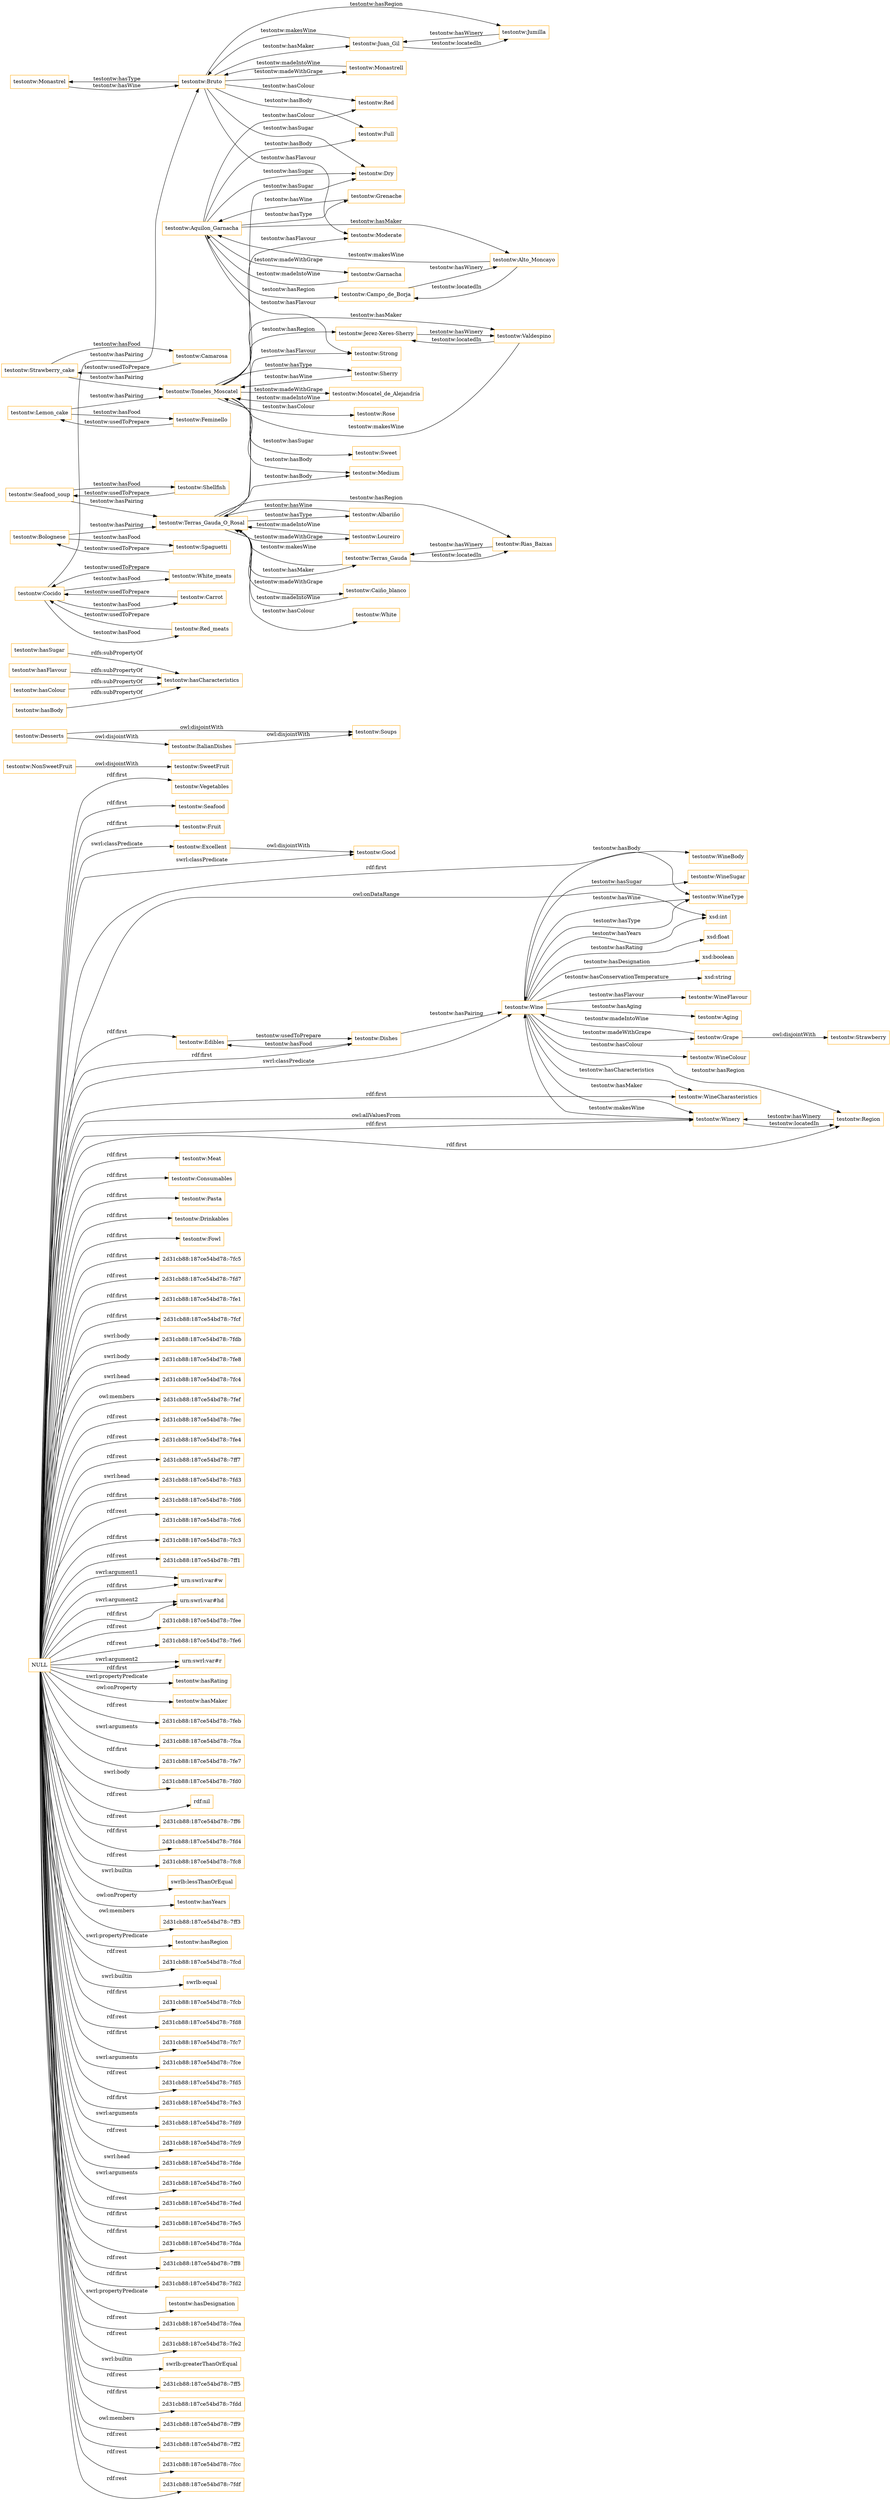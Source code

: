 digraph ar2dtool_diagram { 
rankdir=LR;
size="1501"
node [shape = rectangle, color="orange"]; "testontw:Vegetables" "testontw:NonSweetFruit" "testontw:WineFlavour" "testontw:Aging" "testontw:Desserts" "testontw:WineColour" "testontw:Soups" "testontw:Seafood" "testontw:Fruit" "testontw:Excellent" "testontw:Edibles" "testontw:SweetFruit" "testontw:Meat" "testontw:Good" "testontw:Wine" "testontw:Consumables" "testontw:Winery" "testontw:Pasta" "testontw:Grape" "testontw:Dishes" "testontw:WineBody" "testontw:Region" "testontw:WineSugar" "testontw:Strawberry" "testontw:Drinkables" "testontw:WineCharasteristics" "testontw:ItalianDishes" "testontw:WineType" "testontw:Fowl" ; /*classes style*/
	"testontw:hasSugar" -> "testontw:hasCharacteristics" [ label = "rdfs:subPropertyOf" ];
	"testontw:hasFlavour" -> "testontw:hasCharacteristics" [ label = "rdfs:subPropertyOf" ];
	"testontw:hasColour" -> "testontw:hasCharacteristics" [ label = "rdfs:subPropertyOf" ];
	"testontw:Monastrel" -> "testontw:Bruto" [ label = "testontw:hasWine" ];
	"testontw:Juan_Gil" -> "testontw:Bruto" [ label = "testontw:makesWine" ];
	"testontw:Juan_Gil" -> "testontw:Jumilla" [ label = "testontw:locatedIn" ];
	"testontw:Bruto" -> "testontw:Red" [ label = "testontw:hasColour" ];
	"testontw:Bruto" -> "testontw:Monastrel" [ label = "testontw:hasType" ];
	"testontw:Bruto" -> "testontw:Monastrell" [ label = "testontw:madeWithGrape" ];
	"testontw:Bruto" -> "testontw:Jumilla" [ label = "testontw:hasRegion" ];
	"testontw:Bruto" -> "testontw:Moderate" [ label = "testontw:hasFlavour" ];
	"testontw:Bruto" -> "testontw:Dry" [ label = "testontw:hasSugar" ];
	"testontw:Bruto" -> "testontw:Juan_Gil" [ label = "testontw:hasMaker" ];
	"testontw:Bruto" -> "testontw:Full" [ label = "testontw:hasBody" ];
	"testontw:hasBody" -> "testontw:hasCharacteristics" [ label = "rdfs:subPropertyOf" ];
	"testontw:Grenache" -> "testontw:Aquilon_Garnacha" [ label = "testontw:hasWine" ];
	"testontw:Camarosa" -> "testontw:Strawberry_cake" [ label = "testontw:usedToPrepare" ];
	"testontw:Seafood_soup" -> "testontw:Terras_Gauda_O_Rosal" [ label = "testontw:hasPairing" ];
	"testontw:Seafood_soup" -> "testontw:Shellfish" [ label = "testontw:hasFood" ];
	"testontw:Strawberry_cake" -> "testontw:Toneles_Moscatel" [ label = "testontw:hasPairing" ];
	"testontw:Strawberry_cake" -> "testontw:Camarosa" [ label = "testontw:hasFood" ];
	"testontw:Red_meats" -> "testontw:Cocido" [ label = "testontw:usedToPrepare" ];
	"testontw:Cocido" -> "testontw:Bruto" [ label = "testontw:hasPairing" ];
	"testontw:Cocido" -> "testontw:White_meats" [ label = "testontw:hasFood" ];
	"testontw:Cocido" -> "testontw:Red_meats" [ label = "testontw:hasFood" ];
	"testontw:Cocido" -> "testontw:Carrot" [ label = "testontw:hasFood" ];
	"testontw:Excellent" -> "testontw:Good" [ label = "owl:disjointWith" ];
	"testontw:Grape" -> "testontw:Strawberry" [ label = "owl:disjointWith" ];
	"testontw:Lemon_cake" -> "testontw:Toneles_Moscatel" [ label = "testontw:hasPairing" ];
	"testontw:Lemon_cake" -> "testontw:Feminello" [ label = "testontw:hasFood" ];
	"testontw:Bolognese" -> "testontw:Terras_Gauda_O_Rosal" [ label = "testontw:hasPairing" ];
	"testontw:Bolognese" -> "testontw:Spaguetti" [ label = "testontw:hasFood" ];
	"testontw:Feminello" -> "testontw:Lemon_cake" [ label = "testontw:usedToPrepare" ];
	"testontw:Campo_de_Borja" -> "testontw:Alto_Moncayo" [ label = "testontw:hasWinery" ];
	"testontw:Toneles_Moscatel" -> "testontw:Moderate" [ label = "testontw:hasFlavour" ];
	"testontw:Toneles_Moscatel" -> "testontw:Jerez-Xeres-Sherry" [ label = "testontw:hasRegion" ];
	"testontw:Toneles_Moscatel" -> "testontw:Sherry" [ label = "testontw:hasType" ];
	"testontw:Toneles_Moscatel" -> "testontw:Moscatel_de_Alejandría" [ label = "testontw:madeWithGrape" ];
	"testontw:Toneles_Moscatel" -> "testontw:Medium" [ label = "testontw:hasBody" ];
	"testontw:Toneles_Moscatel" -> "testontw:Rose" [ label = "testontw:hasColour" ];
	"testontw:Toneles_Moscatel" -> "testontw:Valdespino" [ label = "testontw:hasMaker" ];
	"testontw:Toneles_Moscatel" -> "testontw:Sweet" [ label = "testontw:hasSugar" ];
	"testontw:Albariño" -> "testontw:Terras_Gauda_O_Rosal" [ label = "testontw:hasWine" ];
	"testontw:NonSweetFruit" -> "testontw:SweetFruit" [ label = "owl:disjointWith" ];
	"testontw:Monastrell" -> "testontw:Bruto" [ label = "testontw:madeIntoWine" ];
	"testontw:Jumilla" -> "testontw:Juan_Gil" [ label = "testontw:hasWinery" ];
	"testontw:ItalianDishes" -> "testontw:Soups" [ label = "owl:disjointWith" ];
	"testontw:Carrot" -> "testontw:Cocido" [ label = "testontw:usedToPrepare" ];
	"NULL" -> "2d31cb88:187ce54bd78:-7fc5" [ label = "rdf:first" ];
	"NULL" -> "2d31cb88:187ce54bd78:-7fd7" [ label = "rdf:rest" ];
	"NULL" -> "2d31cb88:187ce54bd78:-7fe1" [ label = "rdf:first" ];
	"NULL" -> "2d31cb88:187ce54bd78:-7fcf" [ label = "rdf:first" ];
	"NULL" -> "2d31cb88:187ce54bd78:-7fdb" [ label = "swrl:body" ];
	"NULL" -> "testontw:Edibles" [ label = "rdf:first" ];
	"NULL" -> "2d31cb88:187ce54bd78:-7fe8" [ label = "swrl:body" ];
	"NULL" -> "2d31cb88:187ce54bd78:-7fc4" [ label = "swrl:head" ];
	"NULL" -> "testontw:Consumables" [ label = "rdf:first" ];
	"NULL" -> "2d31cb88:187ce54bd78:-7fef" [ label = "owl:members" ];
	"NULL" -> "2d31cb88:187ce54bd78:-7fec" [ label = "rdf:rest" ];
	"NULL" -> "2d31cb88:187ce54bd78:-7fe4" [ label = "rdf:rest" ];
	"NULL" -> "2d31cb88:187ce54bd78:-7ff7" [ label = "rdf:rest" ];
	"NULL" -> "testontw:Vegetables" [ label = "rdf:first" ];
	"NULL" -> "2d31cb88:187ce54bd78:-7fd3" [ label = "swrl:head" ];
	"NULL" -> "2d31cb88:187ce54bd78:-7fd6" [ label = "rdf:first" ];
	"NULL" -> "2d31cb88:187ce54bd78:-7fc6" [ label = "rdf:rest" ];
	"NULL" -> "2d31cb88:187ce54bd78:-7fc3" [ label = "rdf:first" ];
	"NULL" -> "2d31cb88:187ce54bd78:-7ff1" [ label = "rdf:rest" ];
	"NULL" -> "testontw:Excellent" [ label = "swrl:classPredicate" ];
	"NULL" -> "urn:swrl:var#w" [ label = "swrl:argument1" ];
	"NULL" -> "testontw:Winery" [ label = "owl:allValuesFrom" ];
	"NULL" -> "testontw:Fruit" [ label = "rdf:first" ];
	"NULL" -> "testontw:Region" [ label = "rdf:first" ];
	"NULL" -> "urn:swrl:var#hd" [ label = "swrl:argument2" ];
	"NULL" -> "testontw:Fowl" [ label = "rdf:first" ];
	"NULL" -> "testontw:Dishes" [ label = "rdf:first" ];
	"NULL" -> "urn:swrl:var#w" [ label = "rdf:first" ];
	"NULL" -> "2d31cb88:187ce54bd78:-7fee" [ label = "rdf:rest" ];
	"NULL" -> "testontw:Seafood" [ label = "rdf:first" ];
	"NULL" -> "2d31cb88:187ce54bd78:-7fe6" [ label = "rdf:rest" ];
	"NULL" -> "testontw:Meat" [ label = "rdf:first" ];
	"NULL" -> "testontw:Drinkables" [ label = "rdf:first" ];
	"NULL" -> "testontw:Good" [ label = "swrl:classPredicate" ];
	"NULL" -> "urn:swrl:var#r" [ label = "swrl:argument2" ];
	"NULL" -> "testontw:hasRating" [ label = "swrl:propertyPredicate" ];
	"NULL" -> "testontw:hasMaker" [ label = "owl:onProperty" ];
	"NULL" -> "2d31cb88:187ce54bd78:-7feb" [ label = "rdf:rest" ];
	"NULL" -> "2d31cb88:187ce54bd78:-7fca" [ label = "swrl:arguments" ];
	"NULL" -> "2d31cb88:187ce54bd78:-7fe7" [ label = "rdf:first" ];
	"NULL" -> "2d31cb88:187ce54bd78:-7fd0" [ label = "swrl:body" ];
	"NULL" -> "rdf:nil" [ label = "rdf:rest" ];
	"NULL" -> "2d31cb88:187ce54bd78:-7ff6" [ label = "rdf:rest" ];
	"NULL" -> "testontw:WineCharasteristics" [ label = "rdf:first" ];
	"NULL" -> "2d31cb88:187ce54bd78:-7fd4" [ label = "rdf:first" ];
	"NULL" -> "2d31cb88:187ce54bd78:-7fc8" [ label = "rdf:rest" ];
	"NULL" -> "swrlb:lessThanOrEqual" [ label = "swrl:builtin" ];
	"NULL" -> "testontw:hasYears" [ label = "owl:onProperty" ];
	"NULL" -> "2d31cb88:187ce54bd78:-7ff3" [ label = "owl:members" ];
	"NULL" -> "testontw:hasRegion" [ label = "swrl:propertyPredicate" ];
	"NULL" -> "2d31cb88:187ce54bd78:-7fcd" [ label = "rdf:rest" ];
	"NULL" -> "swrlb:equal" [ label = "swrl:builtin" ];
	"NULL" -> "2d31cb88:187ce54bd78:-7fcb" [ label = "rdf:first" ];
	"NULL" -> "2d31cb88:187ce54bd78:-7fd8" [ label = "rdf:rest" ];
	"NULL" -> "testontw:Wine" [ label = "swrl:classPredicate" ];
	"NULL" -> "urn:swrl:var#hd" [ label = "rdf:first" ];
	"NULL" -> "testontw:Winery" [ label = "rdf:first" ];
	"NULL" -> "2d31cb88:187ce54bd78:-7fc7" [ label = "rdf:first" ];
	"NULL" -> "2d31cb88:187ce54bd78:-7fce" [ label = "swrl:arguments" ];
	"NULL" -> "2d31cb88:187ce54bd78:-7fd5" [ label = "rdf:rest" ];
	"NULL" -> "2d31cb88:187ce54bd78:-7fe3" [ label = "rdf:first" ];
	"NULL" -> "2d31cb88:187ce54bd78:-7fd9" [ label = "swrl:arguments" ];
	"NULL" -> "2d31cb88:187ce54bd78:-7fc9" [ label = "rdf:rest" ];
	"NULL" -> "2d31cb88:187ce54bd78:-7fde" [ label = "swrl:head" ];
	"NULL" -> "2d31cb88:187ce54bd78:-7fe0" [ label = "swrl:arguments" ];
	"NULL" -> "2d31cb88:187ce54bd78:-7fed" [ label = "rdf:rest" ];
	"NULL" -> "2d31cb88:187ce54bd78:-7fe5" [ label = "rdf:first" ];
	"NULL" -> "2d31cb88:187ce54bd78:-7fda" [ label = "rdf:first" ];
	"NULL" -> "2d31cb88:187ce54bd78:-7ff8" [ label = "rdf:rest" ];
	"NULL" -> "2d31cb88:187ce54bd78:-7fd2" [ label = "rdf:first" ];
	"NULL" -> "testontw:hasDesignation" [ label = "swrl:propertyPredicate" ];
	"NULL" -> "2d31cb88:187ce54bd78:-7fea" [ label = "rdf:rest" ];
	"NULL" -> "2d31cb88:187ce54bd78:-7fe2" [ label = "rdf:rest" ];
	"NULL" -> "testontw:Pasta" [ label = "rdf:first" ];
	"NULL" -> "swrlb:greaterThanOrEqual" [ label = "swrl:builtin" ];
	"NULL" -> "2d31cb88:187ce54bd78:-7ff5" [ label = "rdf:rest" ];
	"NULL" -> "testontw:WineType" [ label = "rdf:first" ];
	"NULL" -> "2d31cb88:187ce54bd78:-7fdd" [ label = "rdf:first" ];
	"NULL" -> "2d31cb88:187ce54bd78:-7ff9" [ label = "owl:members" ];
	"NULL" -> "xsd:int" [ label = "owl:onDataRange" ];
	"NULL" -> "urn:swrl:var#r" [ label = "rdf:first" ];
	"NULL" -> "2d31cb88:187ce54bd78:-7ff2" [ label = "rdf:rest" ];
	"NULL" -> "2d31cb88:187ce54bd78:-7fcc" [ label = "rdf:rest" ];
	"NULL" -> "2d31cb88:187ce54bd78:-7fdf" [ label = "rdf:rest" ];
	"testontw:Moscatel_de_Alejandría" -> "testontw:Toneles_Moscatel" [ label = "testontw:madeIntoWine" ];
	"testontw:Loureiro" -> "testontw:Terras_Gauda_O_Rosal" [ label = "testontw:madeIntoWine" ];
	"testontw:Garnacha" -> "testontw:Aquilon_Garnacha" [ label = "testontw:madeIntoWine" ];
	"testontw:Aquilon_Garnacha" -> "testontw:Campo_de_Borja" [ label = "testontw:hasRegion" ];
	"testontw:Aquilon_Garnacha" -> "testontw:Dry" [ label = "testontw:hasSugar" ];
	"testontw:Aquilon_Garnacha" -> "testontw:Full" [ label = "testontw:hasBody" ];
	"testontw:Aquilon_Garnacha" -> "testontw:Alto_Moncayo" [ label = "testontw:hasMaker" ];
	"testontw:Aquilon_Garnacha" -> "testontw:Red" [ label = "testontw:hasColour" ];
	"testontw:Aquilon_Garnacha" -> "testontw:Strong" [ label = "testontw:hasFlavour" ];
	"testontw:Aquilon_Garnacha" -> "testontw:Grenache" [ label = "testontw:hasType" ];
	"testontw:Aquilon_Garnacha" -> "testontw:Garnacha" [ label = "testontw:madeWithGrape" ];
	"testontw:Sherry" -> "testontw:Toneles_Moscatel" [ label = "testontw:hasWine" ];
	"testontw:Shellfish" -> "testontw:Seafood_soup" [ label = "testontw:usedToPrepare" ];
	"testontw:Desserts" -> "testontw:Soups" [ label = "owl:disjointWith" ];
	"testontw:Desserts" -> "testontw:ItalianDishes" [ label = "owl:disjointWith" ];
	"testontw:Terras_Gauda" -> "testontw:Terras_Gauda_O_Rosal" [ label = "testontw:makesWine" ];
	"testontw:Terras_Gauda" -> "testontw:Rias_Baixas" [ label = "testontw:locatedIn" ];
	"testontw:Spaguetti" -> "testontw:Bolognese" [ label = "testontw:usedToPrepare" ];
	"testontw:Caiño_blanco" -> "testontw:Terras_Gauda_O_Rosal" [ label = "testontw:madeIntoWine" ];
	"testontw:White_meats" -> "testontw:Cocido" [ label = "testontw:usedToPrepare" ];
	"testontw:Jerez-Xeres-Sherry" -> "testontw:Valdespino" [ label = "testontw:hasWinery" ];
	"testontw:Rias_Baixas" -> "testontw:Terras_Gauda" [ label = "testontw:hasWinery" ];
	"testontw:Valdespino" -> "testontw:Toneles_Moscatel" [ label = "testontw:makesWine" ];
	"testontw:Valdespino" -> "testontw:Jerez-Xeres-Sherry" [ label = "testontw:locatedIn" ];
	"testontw:Alto_Moncayo" -> "testontw:Aquilon_Garnacha" [ label = "testontw:makesWine" ];
	"testontw:Alto_Moncayo" -> "testontw:Campo_de_Borja" [ label = "testontw:locatedIn" ];
	"testontw:Terras_Gauda_O_Rosal" -> "testontw:Loureiro" [ label = "testontw:madeWithGrape" ];
	"testontw:Terras_Gauda_O_Rosal" -> "testontw:Rias_Baixas" [ label = "testontw:hasRegion" ];
	"testontw:Terras_Gauda_O_Rosal" -> "testontw:Caiño_blanco" [ label = "testontw:madeWithGrape" ];
	"testontw:Terras_Gauda_O_Rosal" -> "testontw:Dry" [ label = "testontw:hasSugar" ];
	"testontw:Terras_Gauda_O_Rosal" -> "testontw:Terras_Gauda" [ label = "testontw:hasMaker" ];
	"testontw:Terras_Gauda_O_Rosal" -> "testontw:Medium" [ label = "testontw:hasBody" ];
	"testontw:Terras_Gauda_O_Rosal" -> "testontw:Albariño" [ label = "testontw:hasType" ];
	"testontw:Terras_Gauda_O_Rosal" -> "testontw:White" [ label = "testontw:hasColour" ];
	"testontw:Terras_Gauda_O_Rosal" -> "testontw:Strong" [ label = "testontw:hasFlavour" ];
	"testontw:Wine" -> "testontw:Aging" [ label = "testontw:hasAging" ];
	"testontw:Wine" -> "xsd:float" [ label = "testontw:hasRating" ];
	"testontw:Edibles" -> "testontw:Dishes" [ label = "testontw:usedToPrepare" ];
	"testontw:Wine" -> "testontw:Grape" [ label = "testontw:madeWithGrape" ];
	"testontw:Wine" -> "testontw:Region" [ label = "testontw:hasRegion" ];
	"testontw:WineType" -> "testontw:Wine" [ label = "testontw:hasWine" ];
	"testontw:Wine" -> "testontw:Winery" [ label = "testontw:hasMaker" ];
	"testontw:Wine" -> "xsd:int" [ label = "testontw:hasYears" ];
	"testontw:Dishes" -> "testontw:Wine" [ label = "testontw:hasPairing" ];
	"testontw:Wine" -> "testontw:WineFlavour" [ label = "testontw:hasFlavour" ];
	"testontw:Region" -> "testontw:Winery" [ label = "testontw:hasWinery" ];
	"testontw:Dishes" -> "testontw:Edibles" [ label = "testontw:hasFood" ];
	"testontw:Grape" -> "testontw:Wine" [ label = "testontw:madeIntoWine" ];
	"testontw:Wine" -> "testontw:WineCharasteristics" [ label = "testontw:hasCharacteristics" ];
	"testontw:Wine" -> "xsd:boolean" [ label = "testontw:hasDesignation" ];
	"testontw:Winery" -> "testontw:Region" [ label = "testontw:locatedIn" ];
	"testontw:Wine" -> "xsd:string" [ label = "testontw:hasConservationTemperature" ];
	"testontw:Wine" -> "testontw:WineSugar" [ label = "testontw:hasSugar" ];
	"testontw:Wine" -> "testontw:WineType" [ label = "testontw:hasType" ];
	"testontw:Wine" -> "testontw:WineBody" [ label = "testontw:hasBody" ];
	"testontw:Wine" -> "testontw:WineColour" [ label = "testontw:hasColour" ];
	"testontw:Winery" -> "testontw:Wine" [ label = "testontw:makesWine" ];

}
